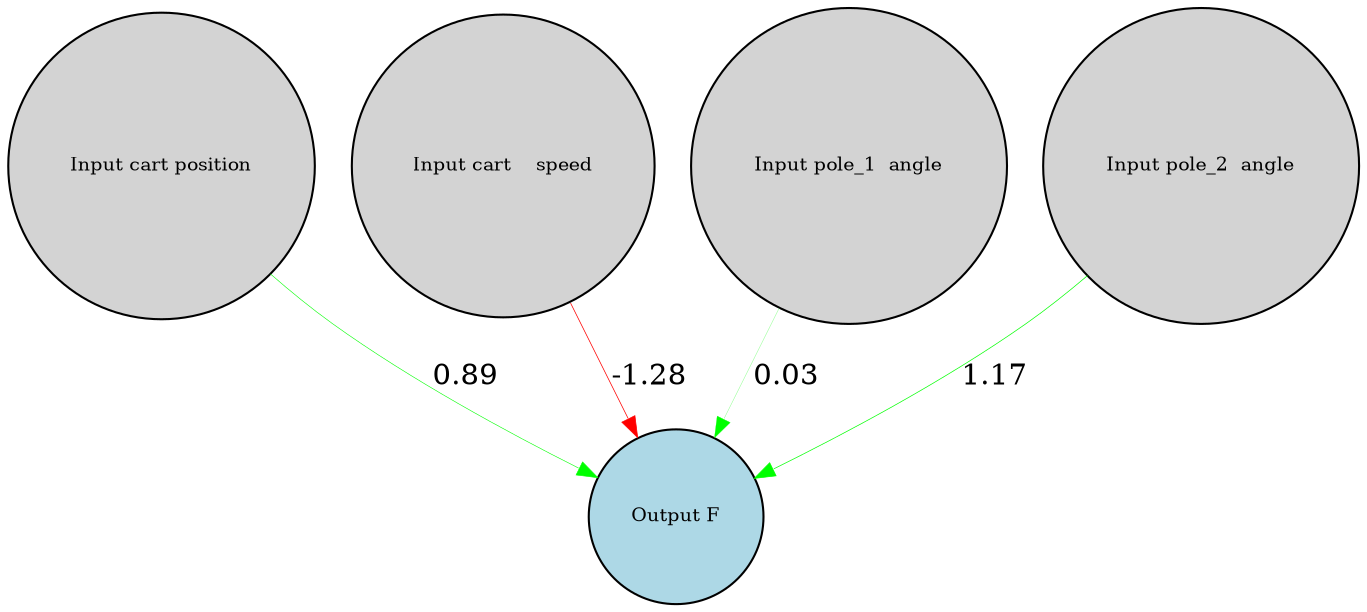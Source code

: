 digraph {
	node [fontsize=9 height=0.2 shape=circle width=0.2]
	"Input cart position" [fillcolor=lightgray shape=circle style=filled]
	"Input cart    speed" [fillcolor=lightgray shape=circle style=filled]
	"Input pole_1  angle" [fillcolor=lightgray shape=circle style=filled]
	"Input pole_2  angle" [fillcolor=lightgray shape=circle style=filled]
	"Output F" [fillcolor=lightblue style=filled]
	"Input cart position" -> "Output F" [label=0.89 color=green penwidth=0.27763764381083245 style=solid]
	"Input cart    speed" -> "Output F" [label=-1.28 color=red penwidth=0.3566562903842754 style=solid]
	"Input pole_1  angle" -> "Output F" [label=0.03 color=green penwidth=0.10508878685475516 style=solid]
	"Input pole_2  angle" -> "Output F" [label=1.17 color=green penwidth=0.33367697559513876 style=solid]
}
